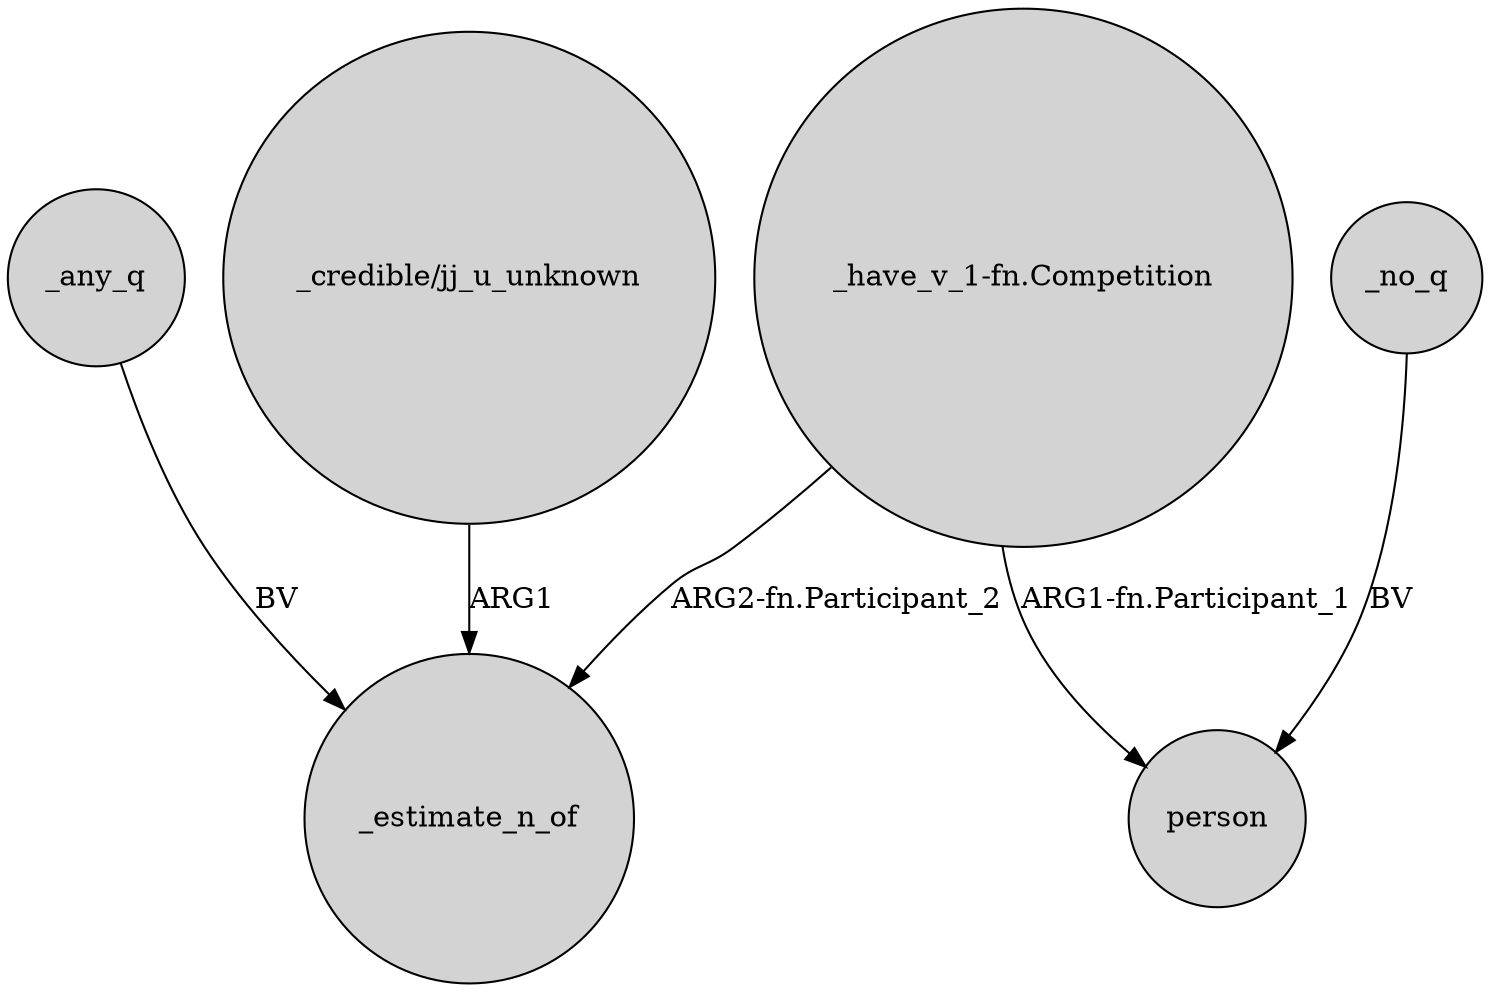 digraph {
	node [shape=circle style=filled]
	_any_q -> _estimate_n_of [label=BV]
	"_credible/jj_u_unknown" -> _estimate_n_of [label=ARG1]
	_no_q -> person [label=BV]
	"_have_v_1-fn.Competition" -> person [label="ARG1-fn.Participant_1"]
	"_have_v_1-fn.Competition" -> _estimate_n_of [label="ARG2-fn.Participant_2"]
}
